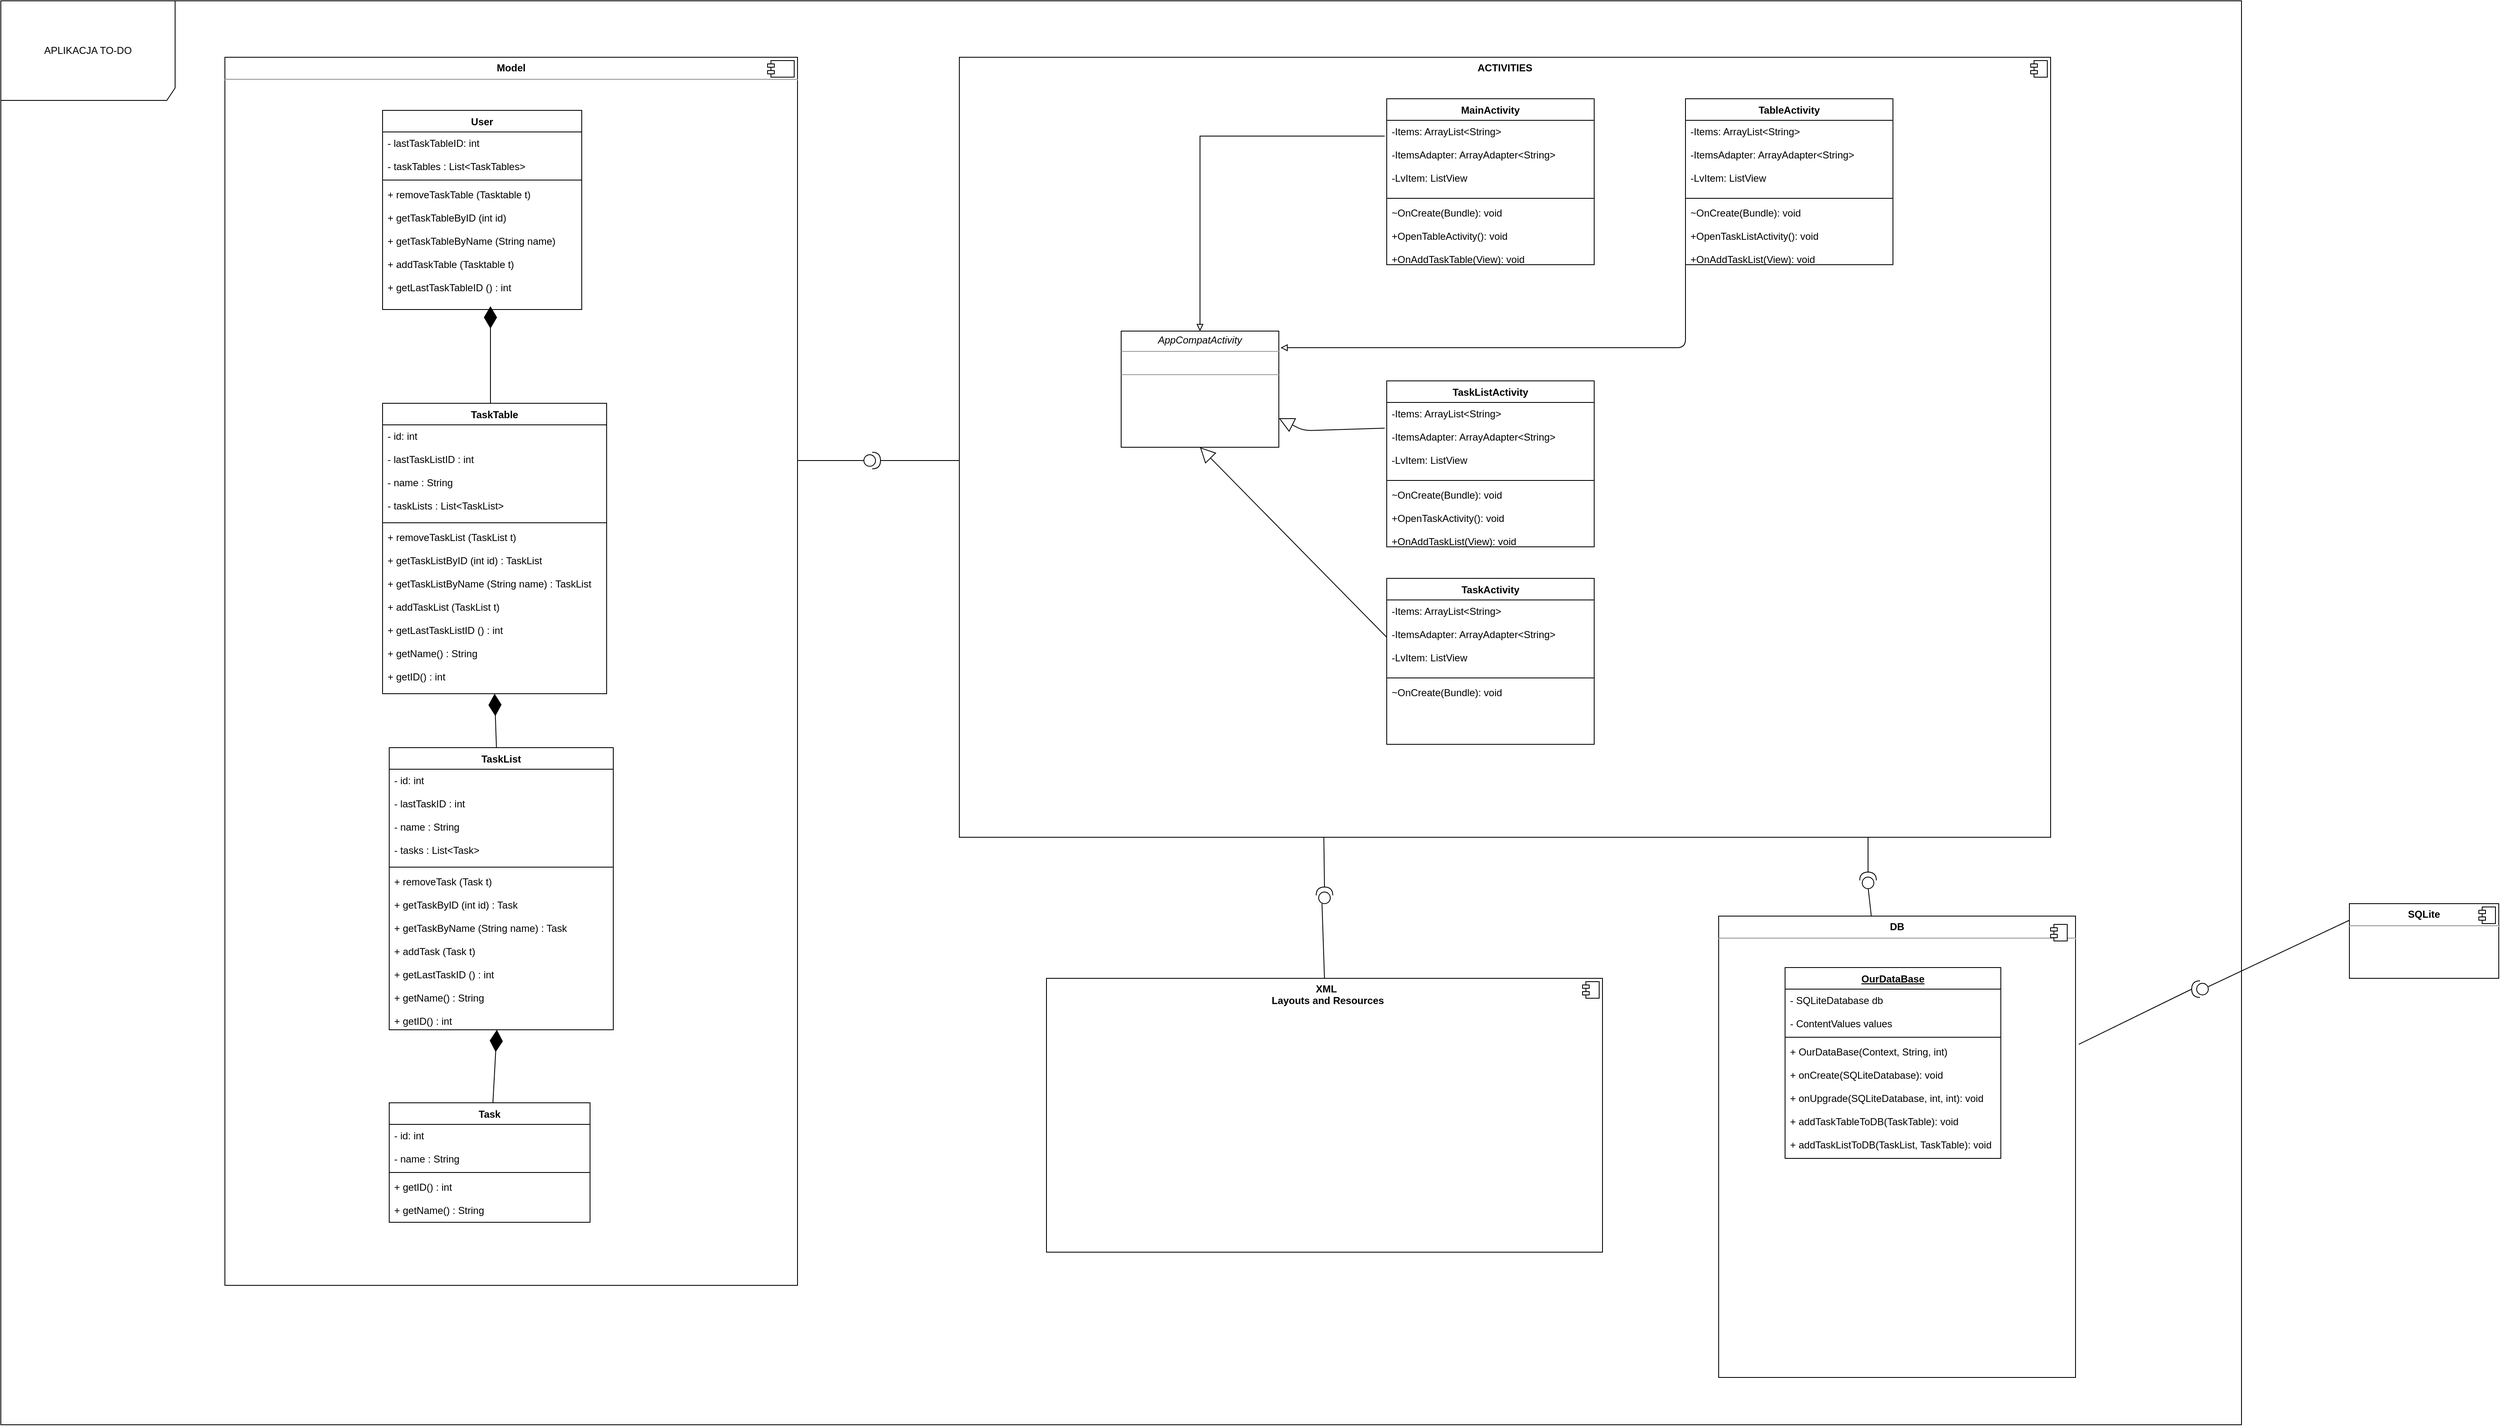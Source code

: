 <mxfile version="10.7.0" type="device"><diagram name="Page-1" id="c4acf3e9-155e-7222-9cf6-157b1a14988f"><mxGraphModel dx="4744" dy="1642" grid="1" gridSize="10" guides="1" tooltips="1" connect="1" arrows="1" fold="1" page="1" pageScale="1" pageWidth="850" pageHeight="1100" background="#ffffff" math="0" shadow="0"><root><mxCell id="0"/><mxCell id="1" parent="0"/><mxCell id="wSclTLfOwUPahKQ1-Y88-71" value="&lt;p style=&quot;margin: 0px ; margin-top: 6px ; text-align: center&quot;&gt;&lt;b&gt;DB&lt;/b&gt;&lt;/p&gt;&lt;hr&gt;&lt;p style=&quot;margin: 0px ; margin-left: 8px&quot;&gt;&lt;br&gt;&lt;br&gt;&lt;/p&gt;" style="align=left;overflow=fill;html=1;fontColor=#000000;" vertex="1" parent="1"><mxGeometry x="400" y="1115" width="430" height="556" as="geometry"/></mxCell><mxCell id="wSclTLfOwUPahKQ1-Y88-37" value="&lt;p style=&quot;margin: 0px ; margin-top: 6px ; text-align: center&quot;&gt;&lt;b&gt;ACTIVITIES&lt;/b&gt;&lt;/p&gt;" style="align=left;overflow=fill;html=1;fillColor=#ffffff;gradientColor=#ffffff;" vertex="1" parent="1"><mxGeometry x="-515" y="80" width="1315" height="940" as="geometry"/></mxCell><mxCell id="wSclTLfOwUPahKQ1-Y88-38" value="" style="shape=component;jettyWidth=8;jettyHeight=4;" vertex="1" parent="wSclTLfOwUPahKQ1-Y88-37"><mxGeometry x="1" width="20" height="20" relative="1" as="geometry"><mxPoint x="-24" y="4" as="offset"/></mxGeometry></mxCell><mxCell id="5d2195bd80daf111-23" style="edgeStyle=orthogonalEdgeStyle;rounded=0;html=1;labelBackgroundColor=none;startFill=0;endArrow=none;endFill=0;endSize=10;fontFamily=Verdana;fontSize=10;startArrow=block;entryX=-0.01;entryY=0.211;entryDx=0;entryDy=0;entryPerimeter=0;" parent="1" source="5d2195bd80daf111-19" target="wSclTLfOwUPahKQ1-Y88-8" edge="1"><mxGeometry relative="1" as="geometry"><Array as="points"/></mxGeometry></mxCell><mxCell id="5d2195bd80daf111-19" value="&lt;p style=&quot;margin: 0px ; margin-top: 4px ; text-align: center&quot;&gt;&lt;i&gt;AppCompatActivity&lt;/i&gt;&lt;/p&gt;&lt;hr size=&quot;1&quot;&gt;&lt;p style=&quot;margin: 0px ; margin-left: 4px&quot;&gt;&lt;br&gt;&lt;/p&gt;&lt;hr size=&quot;1&quot;&gt;&lt;p style=&quot;margin: 0px ; margin-left: 4px&quot;&gt;&lt;br&gt;&lt;/p&gt;" style="verticalAlign=top;align=left;overflow=fill;fontSize=12;fontFamily=Helvetica;html=1;rounded=0;shadow=0;comic=0;labelBackgroundColor=none;strokeColor=#000000;strokeWidth=1;fillColor=#ffffff;" parent="1" vertex="1"><mxGeometry x="-320" y="410" width="190" height="140" as="geometry"/></mxCell><mxCell id="wSclTLfOwUPahKQ1-Y88-7" value="MainActivity" style="swimlane;fontStyle=1;align=center;verticalAlign=top;childLayout=stackLayout;horizontal=1;startSize=26;horizontalStack=0;resizeParent=1;resizeParentMax=0;resizeLast=0;collapsible=1;marginBottom=0;fillColor=#ffffff;gradientColor=#ffffff;" vertex="1" parent="1"><mxGeometry y="130" width="250" height="200" as="geometry"><mxRectangle y="130" width="100" height="26" as="alternateBounds"/></mxGeometry></mxCell><mxCell id="wSclTLfOwUPahKQ1-Y88-8" value="-Items: ArrayList&lt;String&gt;&#10;&#10;-ItemsAdapter: ArrayAdapter&lt;String&gt;&#10;&#10;-LvItem: ListView" style="text;strokeColor=none;fillColor=none;align=left;verticalAlign=top;spacingLeft=4;spacingRight=4;overflow=hidden;rotatable=0;points=[[0,0.5],[1,0.5]];portConstraint=eastwest;" vertex="1" parent="wSclTLfOwUPahKQ1-Y88-7"><mxGeometry y="26" width="250" height="90" as="geometry"/></mxCell><mxCell id="wSclTLfOwUPahKQ1-Y88-9" value="" style="line;strokeWidth=1;fillColor=none;align=left;verticalAlign=middle;spacingTop=-1;spacingLeft=3;spacingRight=3;rotatable=0;labelPosition=right;points=[];portConstraint=eastwest;" vertex="1" parent="wSclTLfOwUPahKQ1-Y88-7"><mxGeometry y="116" width="250" height="8" as="geometry"/></mxCell><mxCell id="wSclTLfOwUPahKQ1-Y88-10" value="~OnCreate(Bundle): void&#10;&#10;+OpenTableActivity(): void&#10;&#10;+OnAddTaskTable(View): void&#10;" style="text;strokeColor=none;fillColor=none;align=left;verticalAlign=top;spacingLeft=4;spacingRight=4;overflow=hidden;rotatable=0;points=[[0,0.5],[1,0.5]];portConstraint=eastwest;" vertex="1" parent="wSclTLfOwUPahKQ1-Y88-7"><mxGeometry y="124" width="250" height="76" as="geometry"/></mxCell><mxCell id="wSclTLfOwUPahKQ1-Y88-18" value="TableActivity" style="swimlane;fontStyle=1;align=center;verticalAlign=top;childLayout=stackLayout;horizontal=1;startSize=26;horizontalStack=0;resizeParent=1;resizeParentMax=0;resizeLast=0;collapsible=1;marginBottom=0;fillColor=#ffffff;gradientColor=#ffffff;" vertex="1" parent="1"><mxGeometry x="360" y="130" width="250" height="200" as="geometry"><mxRectangle x="360" y="130" width="100" height="26" as="alternateBounds"/></mxGeometry></mxCell><mxCell id="wSclTLfOwUPahKQ1-Y88-19" value="-Items: ArrayList&lt;String&gt;&#10;&#10;-ItemsAdapter: ArrayAdapter&lt;String&gt;&#10;&#10;-LvItem: ListView" style="text;strokeColor=none;fillColor=none;align=left;verticalAlign=top;spacingLeft=4;spacingRight=4;overflow=hidden;rotatable=0;points=[[0,0.5],[1,0.5]];portConstraint=eastwest;" vertex="1" parent="wSclTLfOwUPahKQ1-Y88-18"><mxGeometry y="26" width="250" height="90" as="geometry"/></mxCell><mxCell id="wSclTLfOwUPahKQ1-Y88-20" value="" style="line;strokeWidth=1;fillColor=none;align=left;verticalAlign=middle;spacingTop=-1;spacingLeft=3;spacingRight=3;rotatable=0;labelPosition=right;points=[];portConstraint=eastwest;" vertex="1" parent="wSclTLfOwUPahKQ1-Y88-18"><mxGeometry y="116" width="250" height="8" as="geometry"/></mxCell><mxCell id="wSclTLfOwUPahKQ1-Y88-21" value="~OnCreate(Bundle): void&#10;&#10;+OpenTaskListActivity(): void&#10;&#10;+OnAddTaskList(View): void&#10;" style="text;strokeColor=none;fillColor=none;align=left;verticalAlign=top;spacingLeft=4;spacingRight=4;overflow=hidden;rotatable=0;points=[[0,0.5],[1,0.5]];portConstraint=eastwest;" vertex="1" parent="wSclTLfOwUPahKQ1-Y88-18"><mxGeometry y="124" width="250" height="76" as="geometry"/></mxCell><mxCell id="wSclTLfOwUPahKQ1-Y88-22" value="" style="endArrow=none;html=1;edgeStyle=orthogonalEdgeStyle;startArrow=block;startFill=0;entryX=0;entryY=0.266;entryDx=0;entryDy=0;entryPerimeter=0;exitX=1.011;exitY=0.143;exitDx=0;exitDy=0;exitPerimeter=0;" edge="1" parent="1" source="5d2195bd80daf111-19" target="wSclTLfOwUPahKQ1-Y88-21"><mxGeometry relative="1" as="geometry"><mxPoint x="-128" y="440" as="sourcePoint"/><mxPoint y="450" as="targetPoint"/><Array as="points"><mxPoint x="360" y="430"/></Array></mxGeometry></mxCell><mxCell id="wSclTLfOwUPahKQ1-Y88-25" value="TaskListActivity" style="swimlane;fontStyle=1;align=center;verticalAlign=top;childLayout=stackLayout;horizontal=1;startSize=26;horizontalStack=0;resizeParent=1;resizeParentMax=0;resizeLast=0;collapsible=1;marginBottom=0;fillColor=#ffffff;gradientColor=#ffffff;" vertex="1" parent="1"><mxGeometry y="470" width="250" height="200" as="geometry"><mxRectangle y="470" width="110" height="26" as="alternateBounds"/></mxGeometry></mxCell><mxCell id="wSclTLfOwUPahKQ1-Y88-26" value="-Items: ArrayList&lt;String&gt;&#10;&#10;-ItemsAdapter: ArrayAdapter&lt;String&gt;&#10;&#10;-LvItem: ListView" style="text;strokeColor=none;fillColor=none;align=left;verticalAlign=top;spacingLeft=4;spacingRight=4;overflow=hidden;rotatable=0;points=[[0,0.5],[1,0.5]];portConstraint=eastwest;" vertex="1" parent="wSclTLfOwUPahKQ1-Y88-25"><mxGeometry y="26" width="250" height="90" as="geometry"/></mxCell><mxCell id="wSclTLfOwUPahKQ1-Y88-27" value="" style="line;strokeWidth=1;fillColor=none;align=left;verticalAlign=middle;spacingTop=-1;spacingLeft=3;spacingRight=3;rotatable=0;labelPosition=right;points=[];portConstraint=eastwest;" vertex="1" parent="wSclTLfOwUPahKQ1-Y88-25"><mxGeometry y="116" width="250" height="8" as="geometry"/></mxCell><mxCell id="wSclTLfOwUPahKQ1-Y88-28" value="~OnCreate(Bundle): void&#10;&#10;+OpenTaskActivity(): void&#10;&#10;+OnAddTaskList(View): void&#10;" style="text;strokeColor=none;fillColor=none;align=left;verticalAlign=top;spacingLeft=4;spacingRight=4;overflow=hidden;rotatable=0;points=[[0,0.5],[1,0.5]];portConstraint=eastwest;" vertex="1" parent="wSclTLfOwUPahKQ1-Y88-25"><mxGeometry y="124" width="250" height="76" as="geometry"/></mxCell><mxCell id="wSclTLfOwUPahKQ1-Y88-29" value="" style="endArrow=block;endSize=16;endFill=0;html=1;entryX=1;entryY=0.75;entryDx=0;entryDy=0;exitX=-0.01;exitY=0.344;exitDx=0;exitDy=0;exitPerimeter=0;" edge="1" parent="1" source="wSclTLfOwUPahKQ1-Y88-26" target="5d2195bd80daf111-19"><mxGeometry width="160" relative="1" as="geometry"><mxPoint x="-190" y="630" as="sourcePoint"/><mxPoint x="-30" y="630" as="targetPoint"/><Array as="points"><mxPoint x="-100" y="530"/></Array></mxGeometry></mxCell><mxCell id="wSclTLfOwUPahKQ1-Y88-30" value="TaskActivity" style="swimlane;fontStyle=1;align=center;verticalAlign=top;childLayout=stackLayout;horizontal=1;startSize=26;horizontalStack=0;resizeParent=1;resizeParentMax=0;resizeLast=0;collapsible=1;marginBottom=0;fillColor=#ffffff;gradientColor=#ffffff;" vertex="1" parent="1"><mxGeometry y="708" width="250" height="200" as="geometry"><mxRectangle y="708" width="90" height="26" as="alternateBounds"/></mxGeometry></mxCell><mxCell id="wSclTLfOwUPahKQ1-Y88-31" value="-Items: ArrayList&lt;String&gt;&#10;&#10;-ItemsAdapter: ArrayAdapter&lt;String&gt;&#10;&#10;-LvItem: ListView" style="text;strokeColor=none;fillColor=none;align=left;verticalAlign=top;spacingLeft=4;spacingRight=4;overflow=hidden;rotatable=0;points=[[0,0.5],[1,0.5]];portConstraint=eastwest;" vertex="1" parent="wSclTLfOwUPahKQ1-Y88-30"><mxGeometry y="26" width="250" height="90" as="geometry"/></mxCell><mxCell id="wSclTLfOwUPahKQ1-Y88-32" value="" style="line;strokeWidth=1;fillColor=none;align=left;verticalAlign=middle;spacingTop=-1;spacingLeft=3;spacingRight=3;rotatable=0;labelPosition=right;points=[];portConstraint=eastwest;" vertex="1" parent="wSclTLfOwUPahKQ1-Y88-30"><mxGeometry y="116" width="250" height="8" as="geometry"/></mxCell><mxCell id="wSclTLfOwUPahKQ1-Y88-33" value="~OnCreate(Bundle): void&#10;" style="text;strokeColor=none;fillColor=none;align=left;verticalAlign=top;spacingLeft=4;spacingRight=4;overflow=hidden;rotatable=0;points=[[0,0.5],[1,0.5]];portConstraint=eastwest;" vertex="1" parent="wSclTLfOwUPahKQ1-Y88-30"><mxGeometry y="124" width="250" height="76" as="geometry"/></mxCell><mxCell id="wSclTLfOwUPahKQ1-Y88-34" value="" style="endArrow=block;endSize=16;endFill=0;html=1;entryX=0.5;entryY=1;entryDx=0;entryDy=0;exitX=0;exitY=0.5;exitDx=0;exitDy=0;" edge="1" parent="1" source="wSclTLfOwUPahKQ1-Y88-31" target="5d2195bd80daf111-19"><mxGeometry width="160" relative="1" as="geometry"><mxPoint x="-200" y="740" as="sourcePoint"/><mxPoint x="-40" y="740" as="targetPoint"/></mxGeometry></mxCell><mxCell id="wSclTLfOwUPahKQ1-Y88-39" value="" style="line;strokeWidth=1;fillColor=none;align=left;verticalAlign=middle;spacingTop=-1;spacingLeft=3;spacingRight=3;rotatable=0;labelPosition=right;points=[];portConstraint=eastwest;" vertex="1" parent="1"><mxGeometry x="-610" y="562" width="95" height="8" as="geometry"/></mxCell><mxCell id="wSclTLfOwUPahKQ1-Y88-40" value="" style="shape=providedRequiredInterface;html=1;verticalLabelPosition=bottom;fillColor=#ffffff;gradientColor=#ffffff;" vertex="1" parent="1"><mxGeometry x="-630" y="556" width="20" height="20" as="geometry"/></mxCell><mxCell id="wSclTLfOwUPahKQ1-Y88-41" value="&lt;p style=&quot;margin: 0px ; margin-top: 6px ; text-align: center&quot;&gt;&lt;b&gt;Model&lt;/b&gt;&lt;/p&gt;&lt;hr&gt;&lt;p style=&quot;margin: 0px ; margin-left: 8px&quot;&gt;&lt;br&gt;&lt;/p&gt;" style="align=left;overflow=fill;html=1;" vertex="1" parent="1"><mxGeometry x="-1400" y="80" width="690" height="1480" as="geometry"/></mxCell><mxCell id="wSclTLfOwUPahKQ1-Y88-42" value="" style="shape=component;jettyWidth=8;jettyHeight=4;" vertex="1" parent="wSclTLfOwUPahKQ1-Y88-41"><mxGeometry x="1" width="32" height="20" relative="1" as="geometry"><mxPoint x="-36" y="4" as="offset"/></mxGeometry></mxCell><mxCell id="wSclTLfOwUPahKQ1-Y88-43" value="User&#10;&#10;" style="swimlane;fontStyle=1;align=center;verticalAlign=top;childLayout=stackLayout;horizontal=1;startSize=26;horizontalStack=0;resizeParent=1;resizeParentMax=0;resizeLast=0;collapsible=1;marginBottom=0;" vertex="1" parent="1"><mxGeometry x="-1210" y="144" width="240" height="240" as="geometry"/></mxCell><mxCell id="wSclTLfOwUPahKQ1-Y88-44" value="- lastTaskTableID: int&#10;&#10;- taskTables : List&lt;TaskTables&gt;&#10;" style="text;strokeColor=none;fillColor=none;align=left;verticalAlign=top;spacingLeft=4;spacingRight=4;overflow=hidden;rotatable=0;points=[[0,0.5],[1,0.5]];portConstraint=eastwest;" vertex="1" parent="wSclTLfOwUPahKQ1-Y88-43"><mxGeometry y="26" width="240" height="54" as="geometry"/></mxCell><mxCell id="wSclTLfOwUPahKQ1-Y88-45" value="" style="line;strokeWidth=1;fillColor=none;align=left;verticalAlign=middle;spacingTop=-1;spacingLeft=3;spacingRight=3;rotatable=0;labelPosition=right;points=[];portConstraint=eastwest;" vertex="1" parent="wSclTLfOwUPahKQ1-Y88-43"><mxGeometry y="80" width="240" height="8" as="geometry"/></mxCell><mxCell id="wSclTLfOwUPahKQ1-Y88-46" value="+ removeTaskTable (Tasktable t)&#10;&#10;+ getTaskTableByID (int id)&#10;&#10;+ getTaskTableByName (String name)&#10;&#10;+ addTaskTable (Tasktable t)&#10;&#10;+ getLastTaskTableID () : int&#10;&#10;" style="text;strokeColor=none;fillColor=none;align=left;verticalAlign=top;spacingLeft=4;spacingRight=4;overflow=hidden;rotatable=0;points=[[0,0.5],[1,0.5]];portConstraint=eastwest;" vertex="1" parent="wSclTLfOwUPahKQ1-Y88-43"><mxGeometry y="88" width="240" height="152" as="geometry"/></mxCell><mxCell id="wSclTLfOwUPahKQ1-Y88-47" value="TaskTable&#10;" style="swimlane;fontStyle=1;align=center;verticalAlign=top;childLayout=stackLayout;horizontal=1;startSize=26;horizontalStack=0;resizeParent=1;resizeParentMax=0;resizeLast=0;collapsible=1;marginBottom=0;" vertex="1" parent="1"><mxGeometry x="-1210" y="497" width="270" height="350" as="geometry"/></mxCell><mxCell id="wSclTLfOwUPahKQ1-Y88-48" value="- id: int&#10;&#10;- lastTaskListID : int&#10;&#10;- name : String&#10;&#10;- taskLists : List&lt;TaskList&gt;&#10;" style="text;strokeColor=none;fillColor=none;align=left;verticalAlign=top;spacingLeft=4;spacingRight=4;overflow=hidden;rotatable=0;points=[[0,0.5],[1,0.5]];portConstraint=eastwest;" vertex="1" parent="wSclTLfOwUPahKQ1-Y88-47"><mxGeometry y="26" width="270" height="114" as="geometry"/></mxCell><mxCell id="wSclTLfOwUPahKQ1-Y88-49" value="" style="line;strokeWidth=1;fillColor=none;align=left;verticalAlign=middle;spacingTop=-1;spacingLeft=3;spacingRight=3;rotatable=0;labelPosition=right;points=[];portConstraint=eastwest;" vertex="1" parent="wSclTLfOwUPahKQ1-Y88-47"><mxGeometry y="140" width="270" height="8" as="geometry"/></mxCell><mxCell id="wSclTLfOwUPahKQ1-Y88-50" value="+ removeTaskList (TaskList t)&#10;&#10;+ getTaskListByID (int id) : TaskList&#10;&#10;+ getTaskListByName (String name) : TaskList&#10;&#10;+ addTaskList (TaskList t)&#10;&#10;+ getLastTaskListID () : int&#10;&#10;+ getName() : String&#10;&#10;+ getID() : int&#10;" style="text;strokeColor=none;fillColor=none;align=left;verticalAlign=top;spacingLeft=4;spacingRight=4;overflow=hidden;rotatable=0;points=[[0,0.5],[1,0.5]];portConstraint=eastwest;" vertex="1" parent="wSclTLfOwUPahKQ1-Y88-47"><mxGeometry y="148" width="270" height="202" as="geometry"/></mxCell><mxCell id="wSclTLfOwUPahKQ1-Y88-51" value="TaskList&#10;" style="swimlane;fontStyle=1;align=center;verticalAlign=top;childLayout=stackLayout;horizontal=1;startSize=26;horizontalStack=0;resizeParent=1;resizeParentMax=0;resizeLast=0;collapsible=1;marginBottom=0;" vertex="1" parent="1"><mxGeometry x="-1202" y="912" width="270" height="340" as="geometry"/></mxCell><mxCell id="wSclTLfOwUPahKQ1-Y88-52" value="- id: int&#10;&#10;- lastTaskID : int&#10;&#10;- name : String&#10;&#10;- tasks : List&lt;Task&gt;&#10;" style="text;strokeColor=none;fillColor=none;align=left;verticalAlign=top;spacingLeft=4;spacingRight=4;overflow=hidden;rotatable=0;points=[[0,0.5],[1,0.5]];portConstraint=eastwest;" vertex="1" parent="wSclTLfOwUPahKQ1-Y88-51"><mxGeometry y="26" width="270" height="114" as="geometry"/></mxCell><mxCell id="wSclTLfOwUPahKQ1-Y88-53" value="" style="line;strokeWidth=1;fillColor=none;align=left;verticalAlign=middle;spacingTop=-1;spacingLeft=3;spacingRight=3;rotatable=0;labelPosition=right;points=[];portConstraint=eastwest;" vertex="1" parent="wSclTLfOwUPahKQ1-Y88-51"><mxGeometry y="140" width="270" height="8" as="geometry"/></mxCell><mxCell id="wSclTLfOwUPahKQ1-Y88-54" value="+ removeTask (Task t)&#10;&#10;+ getTaskByID (int id) : Task&#10;&#10;+ getTaskByName (String name) : Task&#10;&#10;+ addTask (Task t)&#10;&#10;+ getLastTaskID () : int&#10;&#10;+ getName() : String&#10;&#10;+ getID() : int&#10;" style="text;strokeColor=none;fillColor=none;align=left;verticalAlign=top;spacingLeft=4;spacingRight=4;overflow=hidden;rotatable=0;points=[[0,0.5],[1,0.5]];portConstraint=eastwest;" vertex="1" parent="wSclTLfOwUPahKQ1-Y88-51"><mxGeometry y="148" width="270" height="192" as="geometry"/></mxCell><mxCell id="wSclTLfOwUPahKQ1-Y88-55" value="Task&#10;" style="swimlane;fontStyle=1;align=center;verticalAlign=top;childLayout=stackLayout;horizontal=1;startSize=26;horizontalStack=0;resizeParent=1;resizeParentMax=0;resizeLast=0;collapsible=1;marginBottom=0;" vertex="1" parent="1"><mxGeometry x="-1202" y="1340" width="242" height="144" as="geometry"/></mxCell><mxCell id="wSclTLfOwUPahKQ1-Y88-56" value="- id: int&#10;&#10;- name : String&#10;" style="text;strokeColor=none;fillColor=none;align=left;verticalAlign=top;spacingLeft=4;spacingRight=4;overflow=hidden;rotatable=0;points=[[0,0.5],[1,0.5]];portConstraint=eastwest;" vertex="1" parent="wSclTLfOwUPahKQ1-Y88-55"><mxGeometry y="26" width="242" height="54" as="geometry"/></mxCell><mxCell id="wSclTLfOwUPahKQ1-Y88-57" value="" style="line;strokeWidth=1;fillColor=none;align=left;verticalAlign=middle;spacingTop=-1;spacingLeft=3;spacingRight=3;rotatable=0;labelPosition=right;points=[];portConstraint=eastwest;" vertex="1" parent="wSclTLfOwUPahKQ1-Y88-55"><mxGeometry y="80" width="242" height="8" as="geometry"/></mxCell><mxCell id="wSclTLfOwUPahKQ1-Y88-58" value="+ getID() : int&#10;&#10;+ getName() : String&#10;" style="text;strokeColor=none;fillColor=none;align=left;verticalAlign=top;spacingLeft=4;spacingRight=4;overflow=hidden;rotatable=0;points=[[0,0.5],[1,0.5]];portConstraint=eastwest;" vertex="1" parent="wSclTLfOwUPahKQ1-Y88-55"><mxGeometry y="88" width="242" height="56" as="geometry"/></mxCell><mxCell id="wSclTLfOwUPahKQ1-Y88-59" value="" style="endArrow=diamondThin;endFill=1;endSize=24;html=1;" edge="1" parent="1" source="wSclTLfOwUPahKQ1-Y88-55" target="wSclTLfOwUPahKQ1-Y88-54"><mxGeometry width="160" relative="1" as="geometry"><mxPoint x="-1180" y="1289" as="sourcePoint"/><mxPoint x="-1020" y="1289" as="targetPoint"/></mxGeometry></mxCell><mxCell id="wSclTLfOwUPahKQ1-Y88-60" value="" style="endArrow=diamondThin;endFill=1;endSize=24;html=1;entryX=0.5;entryY=1;entryDx=0;entryDy=0;entryPerimeter=0;" edge="1" parent="1" source="wSclTLfOwUPahKQ1-Y88-51" target="wSclTLfOwUPahKQ1-Y88-50"><mxGeometry width="160" relative="1" as="geometry"><mxPoint x="-1083" y="864" as="sourcePoint"/><mxPoint x="-995" y="860" as="targetPoint"/></mxGeometry></mxCell><mxCell id="wSclTLfOwUPahKQ1-Y88-61" value="" style="endArrow=diamondThin;endFill=1;endSize=24;html=1;" edge="1" parent="1"><mxGeometry width="160" relative="1" as="geometry"><mxPoint x="-1080" y="490" as="sourcePoint"/><mxPoint x="-1080" y="380" as="targetPoint"/><Array as="points"><mxPoint x="-1080" y="500"/></Array></mxGeometry></mxCell><mxCell id="wSclTLfOwUPahKQ1-Y88-62" value="&lt;p style=&quot;margin: 0px ; margin-top: 6px ; text-align: center&quot;&gt;&lt;/p&gt;&lt;p style=&quot;text-align: center ; margin: 0px 0px 0px 8px&quot;&gt;&lt;b&gt;XML&amp;nbsp;&lt;/b&gt;&lt;/p&gt;&lt;p style=&quot;text-align: center ; margin: 0px 0px 0px 8px&quot;&gt;&lt;b&gt;Layouts and Resources&lt;/b&gt;&lt;/p&gt;" style="align=left;overflow=fill;html=1;fillColor=#ffffff;gradientColor=#ffffff;" vertex="1" parent="1"><mxGeometry x="-410" y="1190" width="670" height="330" as="geometry"/></mxCell><mxCell id="wSclTLfOwUPahKQ1-Y88-63" value="" style="shape=component;jettyWidth=8;jettyHeight=4;" vertex="1" parent="wSclTLfOwUPahKQ1-Y88-62"><mxGeometry x="1" width="20" height="20" relative="1" as="geometry"><mxPoint x="-24" y="4" as="offset"/></mxGeometry></mxCell><mxCell id="wSclTLfOwUPahKQ1-Y88-95" value="" style="shape=component;jettyWidth=8;jettyHeight=4;" vertex="1" parent="wSclTLfOwUPahKQ1-Y88-62"><mxGeometry x="1" width="20" height="20" relative="1" as="geometry"><mxPoint x="540" y="-65" as="offset"/></mxGeometry></mxCell><mxCell id="wSclTLfOwUPahKQ1-Y88-66" value="" style="line;strokeWidth=1;fillColor=none;align=left;verticalAlign=middle;spacingTop=-1;spacingLeft=3;spacingRight=3;rotatable=0;labelPosition=right;points=[];portConstraint=eastwest;" vertex="1" parent="1"><mxGeometry x="-710" y="562" width="80" height="8" as="geometry"/></mxCell><mxCell id="wSclTLfOwUPahKQ1-Y88-68" value="" style="endArrow=none;endFill=0;endSize=12;html=1;exitX=0.5;exitY=0;exitDx=0;exitDy=0;" edge="1" parent="1" source="wSclTLfOwUPahKQ1-Y88-62"><mxGeometry width="160" relative="1" as="geometry"><mxPoint x="-130" y="1120" as="sourcePoint"/><mxPoint x="-78" y="1100" as="targetPoint"/></mxGeometry></mxCell><mxCell id="wSclTLfOwUPahKQ1-Y88-69" value="" style="shape=providedRequiredInterface;html=1;verticalLabelPosition=bottom;fillColor=#ffffff;gradientColor=#ffffff;direction=north;" vertex="1" parent="1"><mxGeometry x="-85" y="1080" width="20" height="20" as="geometry"/></mxCell><mxCell id="wSclTLfOwUPahKQ1-Y88-70" value="" style="endArrow=none;endFill=0;endSize=24;html=1;exitX=1;exitY=0.5;exitDx=0;exitDy=0;exitPerimeter=0;entryX=0.334;entryY=1;entryDx=0;entryDy=0;entryPerimeter=0;" edge="1" parent="1" source="wSclTLfOwUPahKQ1-Y88-69" target="wSclTLfOwUPahKQ1-Y88-37"><mxGeometry width="160" relative="1" as="geometry"><mxPoint x="-130" y="1050" as="sourcePoint"/><mxPoint x="30" y="1050" as="targetPoint"/></mxGeometry></mxCell><mxCell id="wSclTLfOwUPahKQ1-Y88-76" value="OurDataBase" style="swimlane;fontStyle=5;align=center;verticalAlign=top;childLayout=stackLayout;horizontal=1;startSize=26;horizontalStack=0;resizeParent=1;resizeParentMax=0;resizeLast=0;collapsible=1;marginBottom=0;fontColor=#000000;" vertex="1" parent="1"><mxGeometry x="480" y="1177" width="260" height="230" as="geometry"/></mxCell><mxCell id="wSclTLfOwUPahKQ1-Y88-77" value="- SQLiteDatabase db&#10; &#10;- ContentValues values&#10;" style="text;strokeColor=none;fillColor=none;align=left;verticalAlign=top;spacingLeft=4;spacingRight=4;overflow=hidden;rotatable=0;points=[[0,0.5],[1,0.5]];portConstraint=eastwest;" vertex="1" parent="wSclTLfOwUPahKQ1-Y88-76"><mxGeometry y="26" width="260" height="54" as="geometry"/></mxCell><mxCell id="wSclTLfOwUPahKQ1-Y88-78" value="" style="line;strokeWidth=1;fillColor=none;align=left;verticalAlign=middle;spacingTop=-1;spacingLeft=3;spacingRight=3;rotatable=0;labelPosition=right;points=[];portConstraint=eastwest;" vertex="1" parent="wSclTLfOwUPahKQ1-Y88-76"><mxGeometry y="80" width="260" height="8" as="geometry"/></mxCell><mxCell id="wSclTLfOwUPahKQ1-Y88-79" value="+ OurDataBase(Context, String, int)&#10;&#10;+ onCreate(SQLiteDatabase): void&#10;&#10;+ onUpgrade(SQLiteDatabase, int, int): void&#10;&#10;+ addTaskTableToDB(TaskTable): void&#10;&#10;+ addTaskListToDB(TaskList, TaskTable): void&#10;  &#10;+ addTaskToDB(Task, TaskList): void&#10;&#10;+ removeTaskTableFromDB(TaskTable): void&#10;&#10;+ removeTaskListFromDB(TaskList): void&#10;&#10;+ removeTaskFromDB(Task): void&#10;" style="text;strokeColor=none;fillColor=none;align=left;verticalAlign=top;spacingLeft=4;spacingRight=4;overflow=hidden;rotatable=0;points=[[0,0.5],[1,0.5]];portConstraint=eastwest;" vertex="1" parent="wSclTLfOwUPahKQ1-Y88-76"><mxGeometry y="88" width="260" height="142" as="geometry"/></mxCell><mxCell id="wSclTLfOwUPahKQ1-Y88-85" value="&lt;p style=&quot;margin: 0px ; margin-top: 6px ; text-align: center&quot;&gt;&lt;b&gt;SQLite&lt;/b&gt;&lt;br&gt;&lt;/p&gt;&lt;hr&gt;&lt;p style=&quot;margin: 0px ; margin-left: 8px&quot;&gt;&lt;br&gt;&lt;/p&gt;" style="align=left;overflow=fill;html=1;fillColor=#ffffff;gradientColor=#ffffff;" vertex="1" parent="1"><mxGeometry x="1160" y="1100" width="180" height="90" as="geometry"/></mxCell><mxCell id="wSclTLfOwUPahKQ1-Y88-86" value="" style="shape=component;jettyWidth=8;jettyHeight=4;" vertex="1" parent="wSclTLfOwUPahKQ1-Y88-85"><mxGeometry x="1" width="20" height="20" relative="1" as="geometry"><mxPoint x="-24" y="4" as="offset"/></mxGeometry></mxCell><mxCell id="wSclTLfOwUPahKQ1-Y88-92" value="" style="endArrow=none;html=1;" edge="1" parent="1"><mxGeometry width="50" height="50" relative="1" as="geometry"><mxPoint x="990" y="1200" as="sourcePoint"/><mxPoint x="1160" y="1120" as="targetPoint"/></mxGeometry></mxCell><mxCell id="wSclTLfOwUPahKQ1-Y88-93" value="" style="shape=providedRequiredInterface;html=1;verticalLabelPosition=bottom;fillColor=#ffffff;gradientColor=#ffffff;direction=west;" vertex="1" parent="1"><mxGeometry x="970" y="1193" width="20" height="20" as="geometry"/></mxCell><mxCell id="wSclTLfOwUPahKQ1-Y88-94" value="" style="endArrow=none;html=1;entryX=1;entryY=0.5;entryDx=0;entryDy=0;entryPerimeter=0;exitX=1.009;exitY=0.278;exitDx=0;exitDy=0;exitPerimeter=0;" edge="1" parent="1" source="wSclTLfOwUPahKQ1-Y88-71" target="wSclTLfOwUPahKQ1-Y88-93"><mxGeometry width="50" height="50" relative="1" as="geometry"><mxPoint x="910" y="1240" as="sourcePoint"/><mxPoint x="960" y="1190" as="targetPoint"/></mxGeometry></mxCell><mxCell id="wSclTLfOwUPahKQ1-Y88-96" value="" style="endArrow=none;html=1;" edge="1" parent="1" source="wSclTLfOwUPahKQ1-Y88-71"><mxGeometry width="50" height="50" relative="1" as="geometry"><mxPoint x="580" y="1110" as="sourcePoint"/><mxPoint x="580" y="1080" as="targetPoint"/></mxGeometry></mxCell><mxCell id="wSclTLfOwUPahKQ1-Y88-97" value="" style="shape=providedRequiredInterface;html=1;verticalLabelPosition=bottom;fillColor=#ffffff;gradientColor=#ffffff;direction=north;" vertex="1" parent="1"><mxGeometry x="570" y="1062" width="20" height="20" as="geometry"/></mxCell><mxCell id="wSclTLfOwUPahKQ1-Y88-98" value="" style="endArrow=none;html=1;exitX=1;exitY=0.5;exitDx=0;exitDy=0;exitPerimeter=0;" edge="1" parent="1" source="wSclTLfOwUPahKQ1-Y88-97"><mxGeometry width="50" height="50" relative="1" as="geometry"><mxPoint x="530" y="1070" as="sourcePoint"/><mxPoint x="580" y="1020" as="targetPoint"/></mxGeometry></mxCell><mxCell id="wSclTLfOwUPahKQ1-Y88-99" value="APLIKACJA TO-DO" style="shape=umlFrame;whiteSpace=wrap;html=1;fillColor=#ffffff;gradientColor=#ffffff;width=210;height=120;" vertex="1" parent="1"><mxGeometry x="-1670" y="12" width="2700" height="1716" as="geometry"/></mxCell></root></mxGraphModel></diagram></mxfile>
